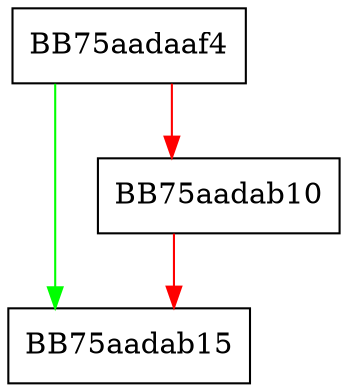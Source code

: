 digraph RawWriteStartTagStart {
  node [shape="box"];
  graph [splines=ortho];
  BB75aadaaf4 -> BB75aadab15 [color="green"];
  BB75aadaaf4 -> BB75aadab10 [color="red"];
  BB75aadab10 -> BB75aadab15 [color="red"];
}